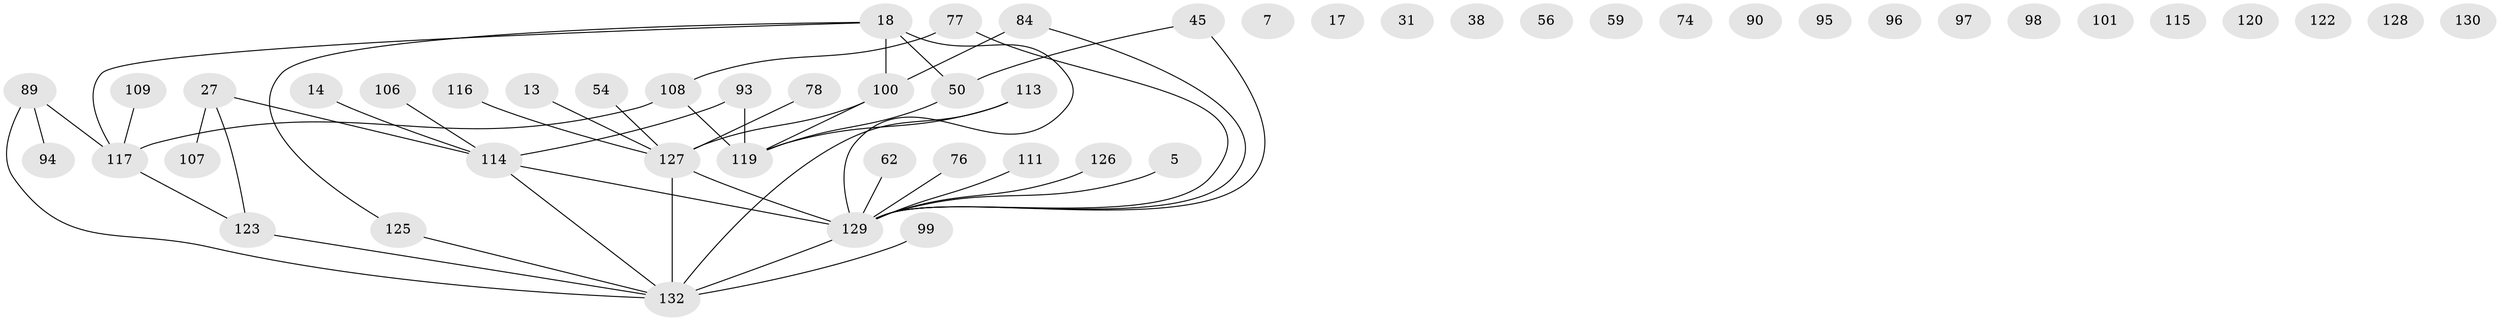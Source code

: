 // original degree distribution, {2: 0.23484848484848486, 3: 0.2196969696969697, 5: 0.08333333333333333, 1: 0.24242424242424243, 0: 0.11363636363636363, 4: 0.09848484848484848, 6: 0.007575757575757576}
// Generated by graph-tools (version 1.1) at 2025/42/03/04/25 21:42:57]
// undirected, 52 vertices, 47 edges
graph export_dot {
graph [start="1"]
  node [color=gray90,style=filled];
  5;
  7;
  13;
  14;
  17;
  18 [super="+3"];
  27 [super="+22"];
  31;
  38;
  45;
  50;
  54;
  56;
  59;
  62 [super="+53+49+61"];
  74;
  76;
  77;
  78;
  84;
  89 [super="+39+65"];
  90 [super="+88"];
  93;
  94 [super="+66"];
  95;
  96;
  97;
  98;
  99 [super="+36+16+85"];
  100 [super="+52+57"];
  101;
  106;
  107 [super="+83"];
  108 [super="+41"];
  109;
  111;
  113 [super="+9+19"];
  114 [super="+21"];
  115 [super="+15+35+58+102"];
  116 [super="+82+112"];
  117 [super="+64+79"];
  119 [super="+30+73+91"];
  120;
  122;
  123 [super="+105"];
  125;
  126;
  127 [super="+51+124+121+75"];
  128;
  129 [super="+104+29+42+46"];
  130 [super="+23"];
  132 [super="+63+60+118+131"];
  5 -- 129;
  13 -- 127;
  14 -- 114;
  18 -- 50 [weight=2];
  18 -- 125;
  18 -- 100;
  18 -- 117;
  18 -- 129 [weight=2];
  27 -- 114 [weight=2];
  27 -- 123;
  27 -- 107;
  45 -- 50;
  45 -- 129;
  50 -- 119 [weight=2];
  54 -- 127;
  62 -- 129;
  76 -- 129;
  77 -- 108 [weight=2];
  77 -- 129 [weight=2];
  78 -- 127;
  84 -- 100 [weight=3];
  84 -- 129;
  89 -- 117 [weight=2];
  89 -- 94;
  89 -- 132 [weight=2];
  93 -- 114;
  93 -- 119;
  99 -- 132;
  100 -- 119;
  100 -- 127;
  106 -- 114;
  108 -- 119;
  108 -- 117;
  109 -- 117;
  111 -- 129;
  113 -- 119;
  113 -- 132;
  114 -- 132 [weight=2];
  114 -- 129;
  116 -- 127;
  117 -- 123;
  123 -- 132;
  125 -- 132;
  126 -- 129;
  127 -- 132 [weight=6];
  127 -- 129 [weight=5];
  129 -- 132;
}
